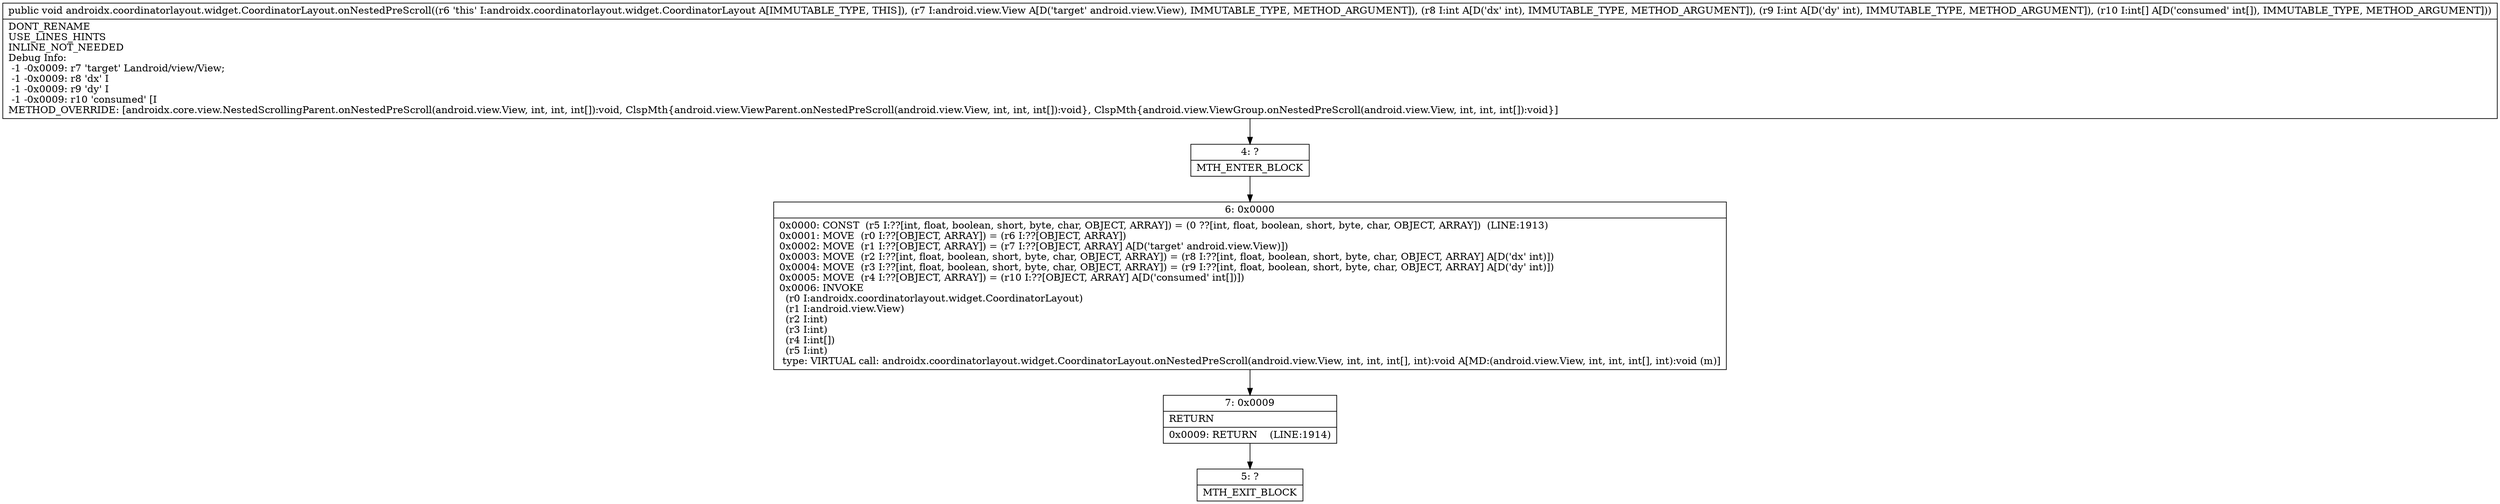 digraph "CFG forandroidx.coordinatorlayout.widget.CoordinatorLayout.onNestedPreScroll(Landroid\/view\/View;II[I)V" {
Node_4 [shape=record,label="{4\:\ ?|MTH_ENTER_BLOCK\l}"];
Node_6 [shape=record,label="{6\:\ 0x0000|0x0000: CONST  (r5 I:??[int, float, boolean, short, byte, char, OBJECT, ARRAY]) = (0 ??[int, float, boolean, short, byte, char, OBJECT, ARRAY])  (LINE:1913)\l0x0001: MOVE  (r0 I:??[OBJECT, ARRAY]) = (r6 I:??[OBJECT, ARRAY]) \l0x0002: MOVE  (r1 I:??[OBJECT, ARRAY]) = (r7 I:??[OBJECT, ARRAY] A[D('target' android.view.View)]) \l0x0003: MOVE  (r2 I:??[int, float, boolean, short, byte, char, OBJECT, ARRAY]) = (r8 I:??[int, float, boolean, short, byte, char, OBJECT, ARRAY] A[D('dx' int)]) \l0x0004: MOVE  (r3 I:??[int, float, boolean, short, byte, char, OBJECT, ARRAY]) = (r9 I:??[int, float, boolean, short, byte, char, OBJECT, ARRAY] A[D('dy' int)]) \l0x0005: MOVE  (r4 I:??[OBJECT, ARRAY]) = (r10 I:??[OBJECT, ARRAY] A[D('consumed' int[])]) \l0x0006: INVOKE  \l  (r0 I:androidx.coordinatorlayout.widget.CoordinatorLayout)\l  (r1 I:android.view.View)\l  (r2 I:int)\l  (r3 I:int)\l  (r4 I:int[])\l  (r5 I:int)\l type: VIRTUAL call: androidx.coordinatorlayout.widget.CoordinatorLayout.onNestedPreScroll(android.view.View, int, int, int[], int):void A[MD:(android.view.View, int, int, int[], int):void (m)]\l}"];
Node_7 [shape=record,label="{7\:\ 0x0009|RETURN\l|0x0009: RETURN    (LINE:1914)\l}"];
Node_5 [shape=record,label="{5\:\ ?|MTH_EXIT_BLOCK\l}"];
MethodNode[shape=record,label="{public void androidx.coordinatorlayout.widget.CoordinatorLayout.onNestedPreScroll((r6 'this' I:androidx.coordinatorlayout.widget.CoordinatorLayout A[IMMUTABLE_TYPE, THIS]), (r7 I:android.view.View A[D('target' android.view.View), IMMUTABLE_TYPE, METHOD_ARGUMENT]), (r8 I:int A[D('dx' int), IMMUTABLE_TYPE, METHOD_ARGUMENT]), (r9 I:int A[D('dy' int), IMMUTABLE_TYPE, METHOD_ARGUMENT]), (r10 I:int[] A[D('consumed' int[]), IMMUTABLE_TYPE, METHOD_ARGUMENT]))  | DONT_RENAME\lUSE_LINES_HINTS\lINLINE_NOT_NEEDED\lDebug Info:\l  \-1 \-0x0009: r7 'target' Landroid\/view\/View;\l  \-1 \-0x0009: r8 'dx' I\l  \-1 \-0x0009: r9 'dy' I\l  \-1 \-0x0009: r10 'consumed' [I\lMETHOD_OVERRIDE: [androidx.core.view.NestedScrollingParent.onNestedPreScroll(android.view.View, int, int, int[]):void, ClspMth\{android.view.ViewParent.onNestedPreScroll(android.view.View, int, int, int[]):void\}, ClspMth\{android.view.ViewGroup.onNestedPreScroll(android.view.View, int, int, int[]):void\}]\l}"];
MethodNode -> Node_4;Node_4 -> Node_6;
Node_6 -> Node_7;
Node_7 -> Node_5;
}

